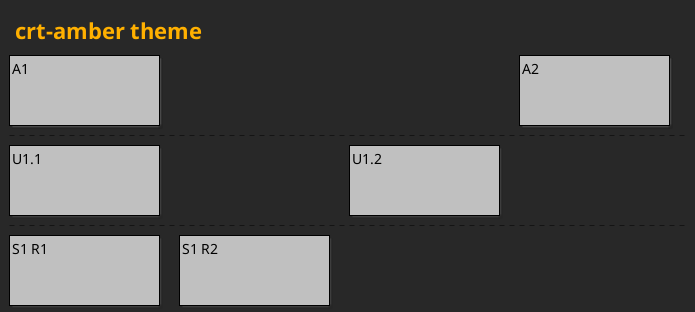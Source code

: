 ' Do not edit
' Theme Gallery
' autogenerated by script
'
@startboard
!theme crt-amber
title crt-amber theme
A1
+U1.1
++S1 R1
++S1 R2 
+U1.2
A2
@endboard
